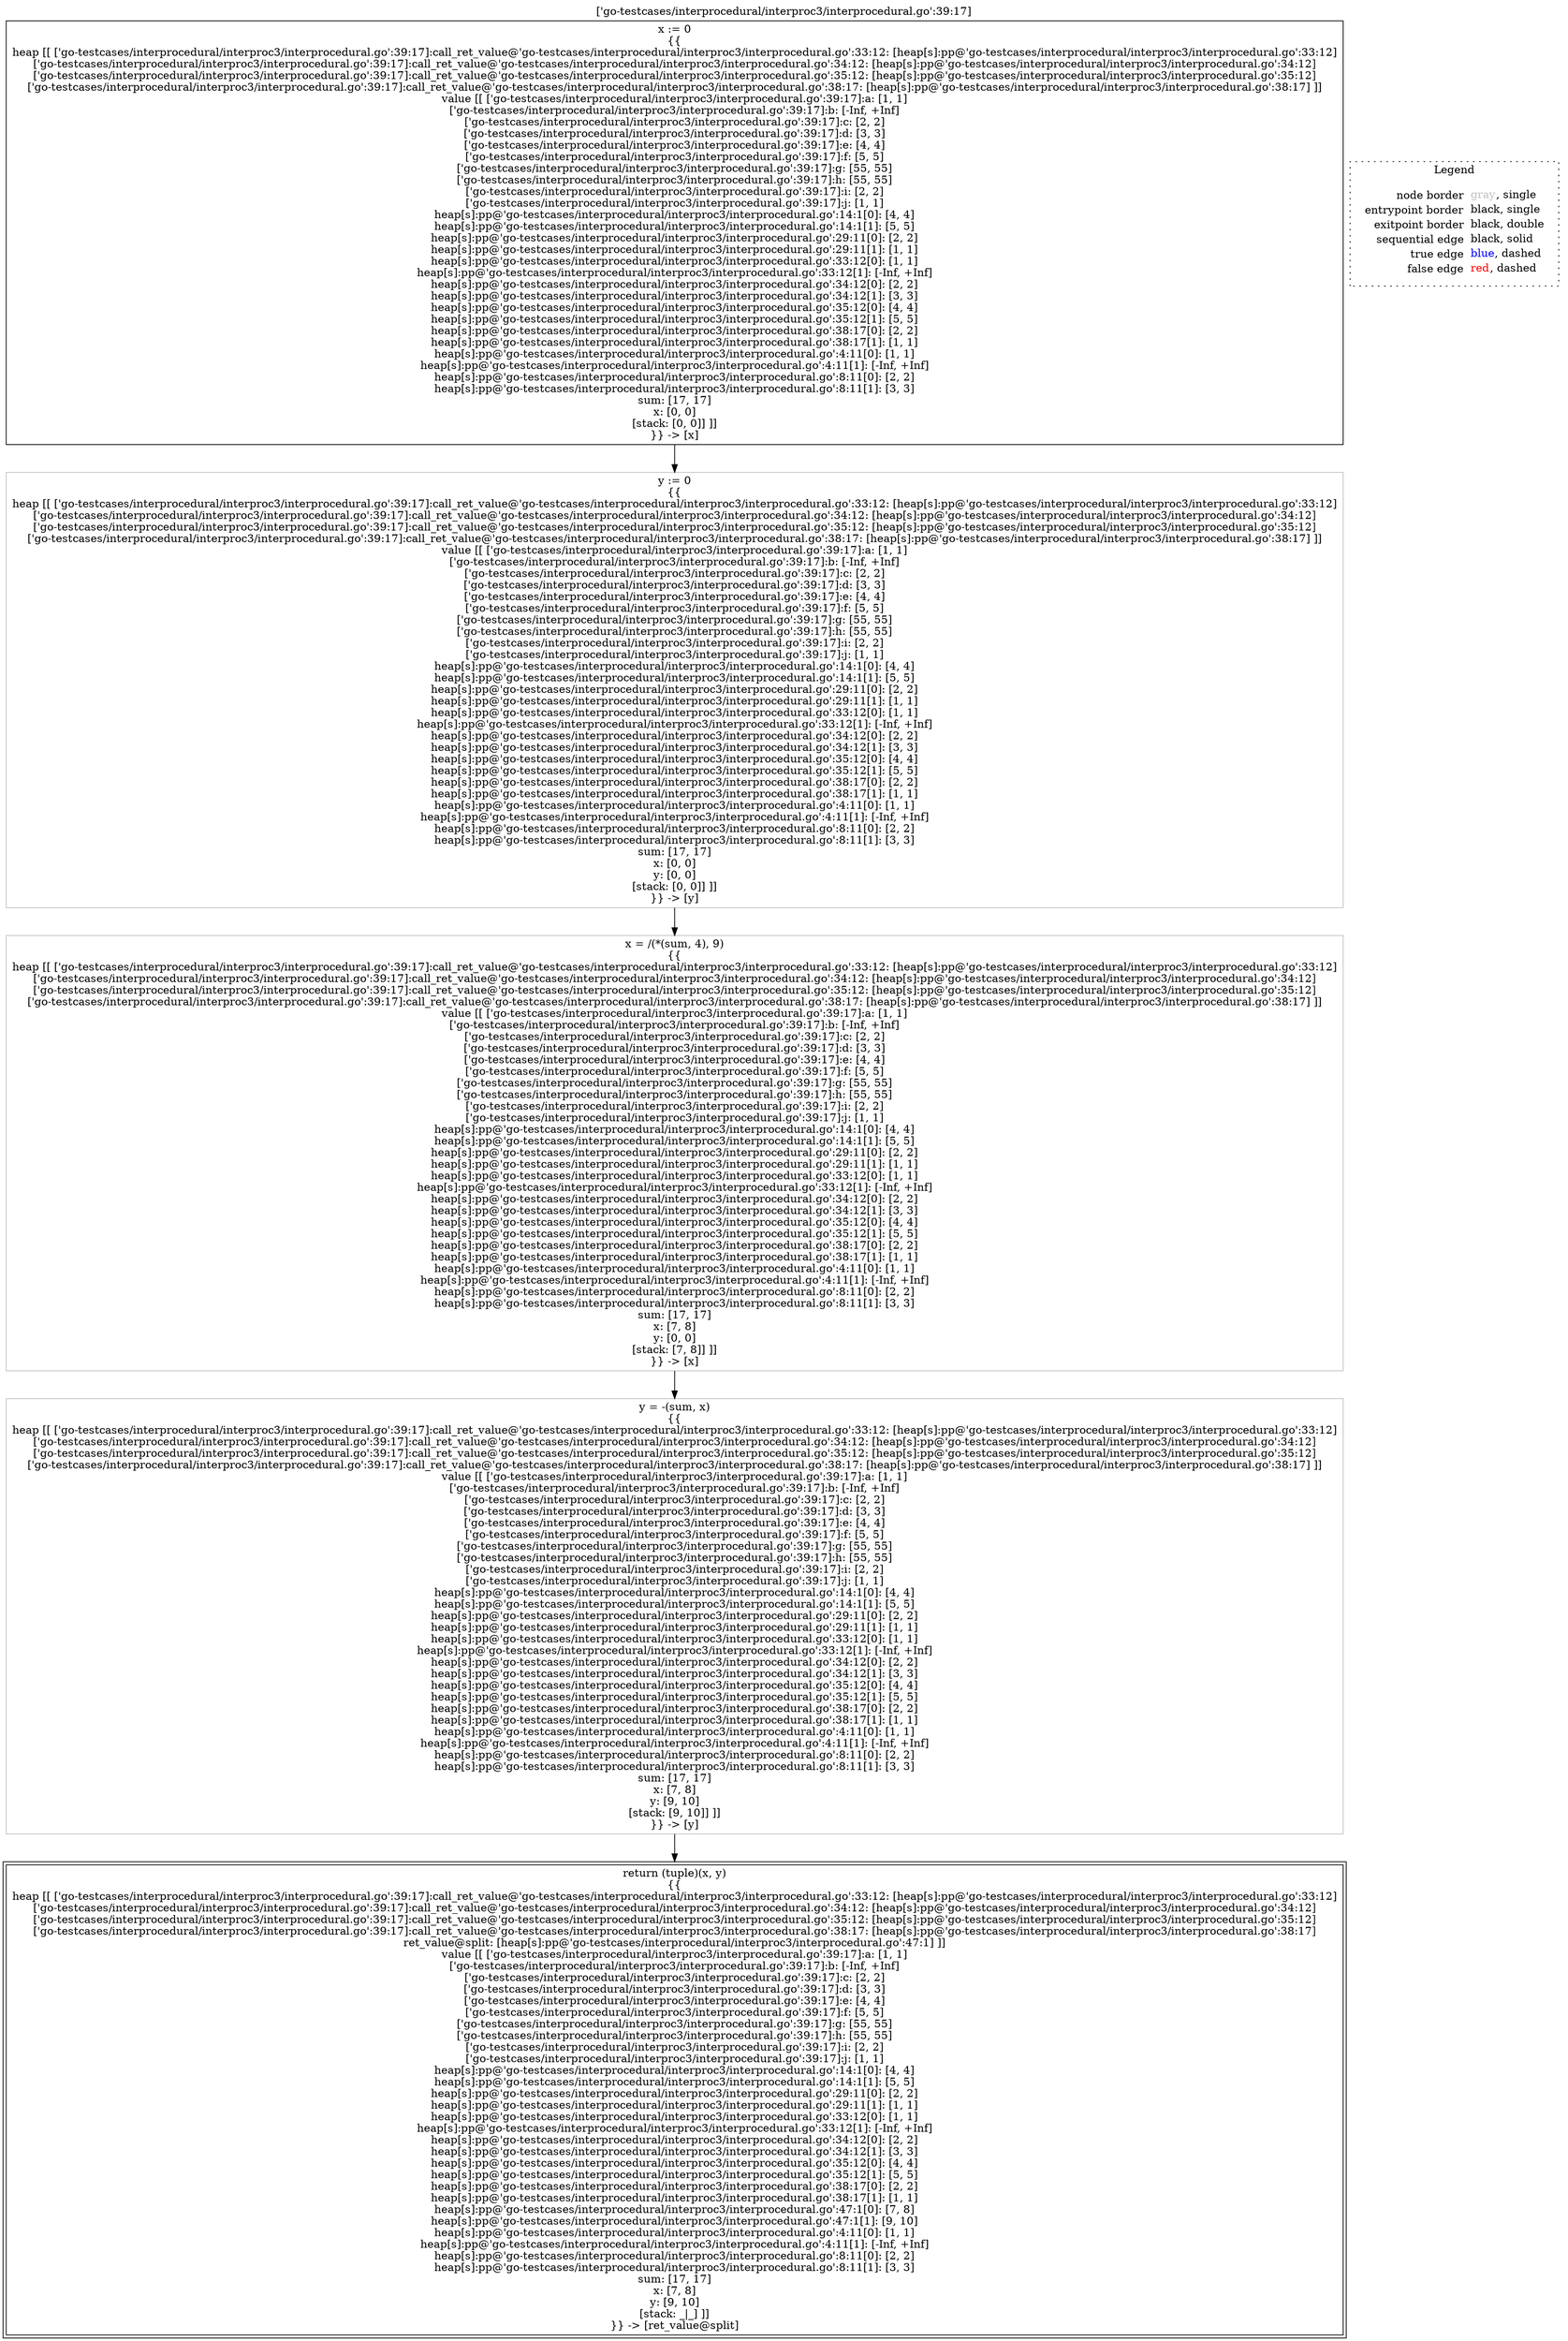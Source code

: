 digraph {
	labelloc="t";
	label="['go-testcases/interprocedural/interproc3/interprocedural.go':39:17]";
	"node0" [shape="rect",color="black",label=<x := 0<BR/>{{<BR/>heap [[ ['go-testcases/interprocedural/interproc3/interprocedural.go':39:17]:call_ret_value@'go-testcases/interprocedural/interproc3/interprocedural.go':33:12: [heap[s]:pp@'go-testcases/interprocedural/interproc3/interprocedural.go':33:12]<BR/>['go-testcases/interprocedural/interproc3/interprocedural.go':39:17]:call_ret_value@'go-testcases/interprocedural/interproc3/interprocedural.go':34:12: [heap[s]:pp@'go-testcases/interprocedural/interproc3/interprocedural.go':34:12]<BR/>['go-testcases/interprocedural/interproc3/interprocedural.go':39:17]:call_ret_value@'go-testcases/interprocedural/interproc3/interprocedural.go':35:12: [heap[s]:pp@'go-testcases/interprocedural/interproc3/interprocedural.go':35:12]<BR/>['go-testcases/interprocedural/interproc3/interprocedural.go':39:17]:call_ret_value@'go-testcases/interprocedural/interproc3/interprocedural.go':38:17: [heap[s]:pp@'go-testcases/interprocedural/interproc3/interprocedural.go':38:17] ]]<BR/>value [[ ['go-testcases/interprocedural/interproc3/interprocedural.go':39:17]:a: [1, 1]<BR/>['go-testcases/interprocedural/interproc3/interprocedural.go':39:17]:b: [-Inf, +Inf]<BR/>['go-testcases/interprocedural/interproc3/interprocedural.go':39:17]:c: [2, 2]<BR/>['go-testcases/interprocedural/interproc3/interprocedural.go':39:17]:d: [3, 3]<BR/>['go-testcases/interprocedural/interproc3/interprocedural.go':39:17]:e: [4, 4]<BR/>['go-testcases/interprocedural/interproc3/interprocedural.go':39:17]:f: [5, 5]<BR/>['go-testcases/interprocedural/interproc3/interprocedural.go':39:17]:g: [55, 55]<BR/>['go-testcases/interprocedural/interproc3/interprocedural.go':39:17]:h: [55, 55]<BR/>['go-testcases/interprocedural/interproc3/interprocedural.go':39:17]:i: [2, 2]<BR/>['go-testcases/interprocedural/interproc3/interprocedural.go':39:17]:j: [1, 1]<BR/>heap[s]:pp@'go-testcases/interprocedural/interproc3/interprocedural.go':14:1[0]: [4, 4]<BR/>heap[s]:pp@'go-testcases/interprocedural/interproc3/interprocedural.go':14:1[1]: [5, 5]<BR/>heap[s]:pp@'go-testcases/interprocedural/interproc3/interprocedural.go':29:11[0]: [2, 2]<BR/>heap[s]:pp@'go-testcases/interprocedural/interproc3/interprocedural.go':29:11[1]: [1, 1]<BR/>heap[s]:pp@'go-testcases/interprocedural/interproc3/interprocedural.go':33:12[0]: [1, 1]<BR/>heap[s]:pp@'go-testcases/interprocedural/interproc3/interprocedural.go':33:12[1]: [-Inf, +Inf]<BR/>heap[s]:pp@'go-testcases/interprocedural/interproc3/interprocedural.go':34:12[0]: [2, 2]<BR/>heap[s]:pp@'go-testcases/interprocedural/interproc3/interprocedural.go':34:12[1]: [3, 3]<BR/>heap[s]:pp@'go-testcases/interprocedural/interproc3/interprocedural.go':35:12[0]: [4, 4]<BR/>heap[s]:pp@'go-testcases/interprocedural/interproc3/interprocedural.go':35:12[1]: [5, 5]<BR/>heap[s]:pp@'go-testcases/interprocedural/interproc3/interprocedural.go':38:17[0]: [2, 2]<BR/>heap[s]:pp@'go-testcases/interprocedural/interproc3/interprocedural.go':38:17[1]: [1, 1]<BR/>heap[s]:pp@'go-testcases/interprocedural/interproc3/interprocedural.go':4:11[0]: [1, 1]<BR/>heap[s]:pp@'go-testcases/interprocedural/interproc3/interprocedural.go':4:11[1]: [-Inf, +Inf]<BR/>heap[s]:pp@'go-testcases/interprocedural/interproc3/interprocedural.go':8:11[0]: [2, 2]<BR/>heap[s]:pp@'go-testcases/interprocedural/interproc3/interprocedural.go':8:11[1]: [3, 3]<BR/>sum: [17, 17]<BR/>x: [0, 0]<BR/>[stack: [0, 0]] ]]<BR/>}} -&gt; [x]>];
	"node1" [shape="rect",color="gray",label=<x = /(*(sum, 4), 9)<BR/>{{<BR/>heap [[ ['go-testcases/interprocedural/interproc3/interprocedural.go':39:17]:call_ret_value@'go-testcases/interprocedural/interproc3/interprocedural.go':33:12: [heap[s]:pp@'go-testcases/interprocedural/interproc3/interprocedural.go':33:12]<BR/>['go-testcases/interprocedural/interproc3/interprocedural.go':39:17]:call_ret_value@'go-testcases/interprocedural/interproc3/interprocedural.go':34:12: [heap[s]:pp@'go-testcases/interprocedural/interproc3/interprocedural.go':34:12]<BR/>['go-testcases/interprocedural/interproc3/interprocedural.go':39:17]:call_ret_value@'go-testcases/interprocedural/interproc3/interprocedural.go':35:12: [heap[s]:pp@'go-testcases/interprocedural/interproc3/interprocedural.go':35:12]<BR/>['go-testcases/interprocedural/interproc3/interprocedural.go':39:17]:call_ret_value@'go-testcases/interprocedural/interproc3/interprocedural.go':38:17: [heap[s]:pp@'go-testcases/interprocedural/interproc3/interprocedural.go':38:17] ]]<BR/>value [[ ['go-testcases/interprocedural/interproc3/interprocedural.go':39:17]:a: [1, 1]<BR/>['go-testcases/interprocedural/interproc3/interprocedural.go':39:17]:b: [-Inf, +Inf]<BR/>['go-testcases/interprocedural/interproc3/interprocedural.go':39:17]:c: [2, 2]<BR/>['go-testcases/interprocedural/interproc3/interprocedural.go':39:17]:d: [3, 3]<BR/>['go-testcases/interprocedural/interproc3/interprocedural.go':39:17]:e: [4, 4]<BR/>['go-testcases/interprocedural/interproc3/interprocedural.go':39:17]:f: [5, 5]<BR/>['go-testcases/interprocedural/interproc3/interprocedural.go':39:17]:g: [55, 55]<BR/>['go-testcases/interprocedural/interproc3/interprocedural.go':39:17]:h: [55, 55]<BR/>['go-testcases/interprocedural/interproc3/interprocedural.go':39:17]:i: [2, 2]<BR/>['go-testcases/interprocedural/interproc3/interprocedural.go':39:17]:j: [1, 1]<BR/>heap[s]:pp@'go-testcases/interprocedural/interproc3/interprocedural.go':14:1[0]: [4, 4]<BR/>heap[s]:pp@'go-testcases/interprocedural/interproc3/interprocedural.go':14:1[1]: [5, 5]<BR/>heap[s]:pp@'go-testcases/interprocedural/interproc3/interprocedural.go':29:11[0]: [2, 2]<BR/>heap[s]:pp@'go-testcases/interprocedural/interproc3/interprocedural.go':29:11[1]: [1, 1]<BR/>heap[s]:pp@'go-testcases/interprocedural/interproc3/interprocedural.go':33:12[0]: [1, 1]<BR/>heap[s]:pp@'go-testcases/interprocedural/interproc3/interprocedural.go':33:12[1]: [-Inf, +Inf]<BR/>heap[s]:pp@'go-testcases/interprocedural/interproc3/interprocedural.go':34:12[0]: [2, 2]<BR/>heap[s]:pp@'go-testcases/interprocedural/interproc3/interprocedural.go':34:12[1]: [3, 3]<BR/>heap[s]:pp@'go-testcases/interprocedural/interproc3/interprocedural.go':35:12[0]: [4, 4]<BR/>heap[s]:pp@'go-testcases/interprocedural/interproc3/interprocedural.go':35:12[1]: [5, 5]<BR/>heap[s]:pp@'go-testcases/interprocedural/interproc3/interprocedural.go':38:17[0]: [2, 2]<BR/>heap[s]:pp@'go-testcases/interprocedural/interproc3/interprocedural.go':38:17[1]: [1, 1]<BR/>heap[s]:pp@'go-testcases/interprocedural/interproc3/interprocedural.go':4:11[0]: [1, 1]<BR/>heap[s]:pp@'go-testcases/interprocedural/interproc3/interprocedural.go':4:11[1]: [-Inf, +Inf]<BR/>heap[s]:pp@'go-testcases/interprocedural/interproc3/interprocedural.go':8:11[0]: [2, 2]<BR/>heap[s]:pp@'go-testcases/interprocedural/interproc3/interprocedural.go':8:11[1]: [3, 3]<BR/>sum: [17, 17]<BR/>x: [7, 8]<BR/>y: [0, 0]<BR/>[stack: [7, 8]] ]]<BR/>}} -&gt; [x]>];
	"node2" [shape="rect",color="gray",label=<y = -(sum, x)<BR/>{{<BR/>heap [[ ['go-testcases/interprocedural/interproc3/interprocedural.go':39:17]:call_ret_value@'go-testcases/interprocedural/interproc3/interprocedural.go':33:12: [heap[s]:pp@'go-testcases/interprocedural/interproc3/interprocedural.go':33:12]<BR/>['go-testcases/interprocedural/interproc3/interprocedural.go':39:17]:call_ret_value@'go-testcases/interprocedural/interproc3/interprocedural.go':34:12: [heap[s]:pp@'go-testcases/interprocedural/interproc3/interprocedural.go':34:12]<BR/>['go-testcases/interprocedural/interproc3/interprocedural.go':39:17]:call_ret_value@'go-testcases/interprocedural/interproc3/interprocedural.go':35:12: [heap[s]:pp@'go-testcases/interprocedural/interproc3/interprocedural.go':35:12]<BR/>['go-testcases/interprocedural/interproc3/interprocedural.go':39:17]:call_ret_value@'go-testcases/interprocedural/interproc3/interprocedural.go':38:17: [heap[s]:pp@'go-testcases/interprocedural/interproc3/interprocedural.go':38:17] ]]<BR/>value [[ ['go-testcases/interprocedural/interproc3/interprocedural.go':39:17]:a: [1, 1]<BR/>['go-testcases/interprocedural/interproc3/interprocedural.go':39:17]:b: [-Inf, +Inf]<BR/>['go-testcases/interprocedural/interproc3/interprocedural.go':39:17]:c: [2, 2]<BR/>['go-testcases/interprocedural/interproc3/interprocedural.go':39:17]:d: [3, 3]<BR/>['go-testcases/interprocedural/interproc3/interprocedural.go':39:17]:e: [4, 4]<BR/>['go-testcases/interprocedural/interproc3/interprocedural.go':39:17]:f: [5, 5]<BR/>['go-testcases/interprocedural/interproc3/interprocedural.go':39:17]:g: [55, 55]<BR/>['go-testcases/interprocedural/interproc3/interprocedural.go':39:17]:h: [55, 55]<BR/>['go-testcases/interprocedural/interproc3/interprocedural.go':39:17]:i: [2, 2]<BR/>['go-testcases/interprocedural/interproc3/interprocedural.go':39:17]:j: [1, 1]<BR/>heap[s]:pp@'go-testcases/interprocedural/interproc3/interprocedural.go':14:1[0]: [4, 4]<BR/>heap[s]:pp@'go-testcases/interprocedural/interproc3/interprocedural.go':14:1[1]: [5, 5]<BR/>heap[s]:pp@'go-testcases/interprocedural/interproc3/interprocedural.go':29:11[0]: [2, 2]<BR/>heap[s]:pp@'go-testcases/interprocedural/interproc3/interprocedural.go':29:11[1]: [1, 1]<BR/>heap[s]:pp@'go-testcases/interprocedural/interproc3/interprocedural.go':33:12[0]: [1, 1]<BR/>heap[s]:pp@'go-testcases/interprocedural/interproc3/interprocedural.go':33:12[1]: [-Inf, +Inf]<BR/>heap[s]:pp@'go-testcases/interprocedural/interproc3/interprocedural.go':34:12[0]: [2, 2]<BR/>heap[s]:pp@'go-testcases/interprocedural/interproc3/interprocedural.go':34:12[1]: [3, 3]<BR/>heap[s]:pp@'go-testcases/interprocedural/interproc3/interprocedural.go':35:12[0]: [4, 4]<BR/>heap[s]:pp@'go-testcases/interprocedural/interproc3/interprocedural.go':35:12[1]: [5, 5]<BR/>heap[s]:pp@'go-testcases/interprocedural/interproc3/interprocedural.go':38:17[0]: [2, 2]<BR/>heap[s]:pp@'go-testcases/interprocedural/interproc3/interprocedural.go':38:17[1]: [1, 1]<BR/>heap[s]:pp@'go-testcases/interprocedural/interproc3/interprocedural.go':4:11[0]: [1, 1]<BR/>heap[s]:pp@'go-testcases/interprocedural/interproc3/interprocedural.go':4:11[1]: [-Inf, +Inf]<BR/>heap[s]:pp@'go-testcases/interprocedural/interproc3/interprocedural.go':8:11[0]: [2, 2]<BR/>heap[s]:pp@'go-testcases/interprocedural/interproc3/interprocedural.go':8:11[1]: [3, 3]<BR/>sum: [17, 17]<BR/>x: [7, 8]<BR/>y: [9, 10]<BR/>[stack: [9, 10]] ]]<BR/>}} -&gt; [y]>];
	"node3" [shape="rect",color="gray",label=<y := 0<BR/>{{<BR/>heap [[ ['go-testcases/interprocedural/interproc3/interprocedural.go':39:17]:call_ret_value@'go-testcases/interprocedural/interproc3/interprocedural.go':33:12: [heap[s]:pp@'go-testcases/interprocedural/interproc3/interprocedural.go':33:12]<BR/>['go-testcases/interprocedural/interproc3/interprocedural.go':39:17]:call_ret_value@'go-testcases/interprocedural/interproc3/interprocedural.go':34:12: [heap[s]:pp@'go-testcases/interprocedural/interproc3/interprocedural.go':34:12]<BR/>['go-testcases/interprocedural/interproc3/interprocedural.go':39:17]:call_ret_value@'go-testcases/interprocedural/interproc3/interprocedural.go':35:12: [heap[s]:pp@'go-testcases/interprocedural/interproc3/interprocedural.go':35:12]<BR/>['go-testcases/interprocedural/interproc3/interprocedural.go':39:17]:call_ret_value@'go-testcases/interprocedural/interproc3/interprocedural.go':38:17: [heap[s]:pp@'go-testcases/interprocedural/interproc3/interprocedural.go':38:17] ]]<BR/>value [[ ['go-testcases/interprocedural/interproc3/interprocedural.go':39:17]:a: [1, 1]<BR/>['go-testcases/interprocedural/interproc3/interprocedural.go':39:17]:b: [-Inf, +Inf]<BR/>['go-testcases/interprocedural/interproc3/interprocedural.go':39:17]:c: [2, 2]<BR/>['go-testcases/interprocedural/interproc3/interprocedural.go':39:17]:d: [3, 3]<BR/>['go-testcases/interprocedural/interproc3/interprocedural.go':39:17]:e: [4, 4]<BR/>['go-testcases/interprocedural/interproc3/interprocedural.go':39:17]:f: [5, 5]<BR/>['go-testcases/interprocedural/interproc3/interprocedural.go':39:17]:g: [55, 55]<BR/>['go-testcases/interprocedural/interproc3/interprocedural.go':39:17]:h: [55, 55]<BR/>['go-testcases/interprocedural/interproc3/interprocedural.go':39:17]:i: [2, 2]<BR/>['go-testcases/interprocedural/interproc3/interprocedural.go':39:17]:j: [1, 1]<BR/>heap[s]:pp@'go-testcases/interprocedural/interproc3/interprocedural.go':14:1[0]: [4, 4]<BR/>heap[s]:pp@'go-testcases/interprocedural/interproc3/interprocedural.go':14:1[1]: [5, 5]<BR/>heap[s]:pp@'go-testcases/interprocedural/interproc3/interprocedural.go':29:11[0]: [2, 2]<BR/>heap[s]:pp@'go-testcases/interprocedural/interproc3/interprocedural.go':29:11[1]: [1, 1]<BR/>heap[s]:pp@'go-testcases/interprocedural/interproc3/interprocedural.go':33:12[0]: [1, 1]<BR/>heap[s]:pp@'go-testcases/interprocedural/interproc3/interprocedural.go':33:12[1]: [-Inf, +Inf]<BR/>heap[s]:pp@'go-testcases/interprocedural/interproc3/interprocedural.go':34:12[0]: [2, 2]<BR/>heap[s]:pp@'go-testcases/interprocedural/interproc3/interprocedural.go':34:12[1]: [3, 3]<BR/>heap[s]:pp@'go-testcases/interprocedural/interproc3/interprocedural.go':35:12[0]: [4, 4]<BR/>heap[s]:pp@'go-testcases/interprocedural/interproc3/interprocedural.go':35:12[1]: [5, 5]<BR/>heap[s]:pp@'go-testcases/interprocedural/interproc3/interprocedural.go':38:17[0]: [2, 2]<BR/>heap[s]:pp@'go-testcases/interprocedural/interproc3/interprocedural.go':38:17[1]: [1, 1]<BR/>heap[s]:pp@'go-testcases/interprocedural/interproc3/interprocedural.go':4:11[0]: [1, 1]<BR/>heap[s]:pp@'go-testcases/interprocedural/interproc3/interprocedural.go':4:11[1]: [-Inf, +Inf]<BR/>heap[s]:pp@'go-testcases/interprocedural/interproc3/interprocedural.go':8:11[0]: [2, 2]<BR/>heap[s]:pp@'go-testcases/interprocedural/interproc3/interprocedural.go':8:11[1]: [3, 3]<BR/>sum: [17, 17]<BR/>x: [0, 0]<BR/>y: [0, 0]<BR/>[stack: [0, 0]] ]]<BR/>}} -&gt; [y]>];
	"node4" [shape="rect",color="black",peripheries="2",label=<return (tuple)(x, y)<BR/>{{<BR/>heap [[ ['go-testcases/interprocedural/interproc3/interprocedural.go':39:17]:call_ret_value@'go-testcases/interprocedural/interproc3/interprocedural.go':33:12: [heap[s]:pp@'go-testcases/interprocedural/interproc3/interprocedural.go':33:12]<BR/>['go-testcases/interprocedural/interproc3/interprocedural.go':39:17]:call_ret_value@'go-testcases/interprocedural/interproc3/interprocedural.go':34:12: [heap[s]:pp@'go-testcases/interprocedural/interproc3/interprocedural.go':34:12]<BR/>['go-testcases/interprocedural/interproc3/interprocedural.go':39:17]:call_ret_value@'go-testcases/interprocedural/interproc3/interprocedural.go':35:12: [heap[s]:pp@'go-testcases/interprocedural/interproc3/interprocedural.go':35:12]<BR/>['go-testcases/interprocedural/interproc3/interprocedural.go':39:17]:call_ret_value@'go-testcases/interprocedural/interproc3/interprocedural.go':38:17: [heap[s]:pp@'go-testcases/interprocedural/interproc3/interprocedural.go':38:17]<BR/>ret_value@split: [heap[s]:pp@'go-testcases/interprocedural/interproc3/interprocedural.go':47:1] ]]<BR/>value [[ ['go-testcases/interprocedural/interproc3/interprocedural.go':39:17]:a: [1, 1]<BR/>['go-testcases/interprocedural/interproc3/interprocedural.go':39:17]:b: [-Inf, +Inf]<BR/>['go-testcases/interprocedural/interproc3/interprocedural.go':39:17]:c: [2, 2]<BR/>['go-testcases/interprocedural/interproc3/interprocedural.go':39:17]:d: [3, 3]<BR/>['go-testcases/interprocedural/interproc3/interprocedural.go':39:17]:e: [4, 4]<BR/>['go-testcases/interprocedural/interproc3/interprocedural.go':39:17]:f: [5, 5]<BR/>['go-testcases/interprocedural/interproc3/interprocedural.go':39:17]:g: [55, 55]<BR/>['go-testcases/interprocedural/interproc3/interprocedural.go':39:17]:h: [55, 55]<BR/>['go-testcases/interprocedural/interproc3/interprocedural.go':39:17]:i: [2, 2]<BR/>['go-testcases/interprocedural/interproc3/interprocedural.go':39:17]:j: [1, 1]<BR/>heap[s]:pp@'go-testcases/interprocedural/interproc3/interprocedural.go':14:1[0]: [4, 4]<BR/>heap[s]:pp@'go-testcases/interprocedural/interproc3/interprocedural.go':14:1[1]: [5, 5]<BR/>heap[s]:pp@'go-testcases/interprocedural/interproc3/interprocedural.go':29:11[0]: [2, 2]<BR/>heap[s]:pp@'go-testcases/interprocedural/interproc3/interprocedural.go':29:11[1]: [1, 1]<BR/>heap[s]:pp@'go-testcases/interprocedural/interproc3/interprocedural.go':33:12[0]: [1, 1]<BR/>heap[s]:pp@'go-testcases/interprocedural/interproc3/interprocedural.go':33:12[1]: [-Inf, +Inf]<BR/>heap[s]:pp@'go-testcases/interprocedural/interproc3/interprocedural.go':34:12[0]: [2, 2]<BR/>heap[s]:pp@'go-testcases/interprocedural/interproc3/interprocedural.go':34:12[1]: [3, 3]<BR/>heap[s]:pp@'go-testcases/interprocedural/interproc3/interprocedural.go':35:12[0]: [4, 4]<BR/>heap[s]:pp@'go-testcases/interprocedural/interproc3/interprocedural.go':35:12[1]: [5, 5]<BR/>heap[s]:pp@'go-testcases/interprocedural/interproc3/interprocedural.go':38:17[0]: [2, 2]<BR/>heap[s]:pp@'go-testcases/interprocedural/interproc3/interprocedural.go':38:17[1]: [1, 1]<BR/>heap[s]:pp@'go-testcases/interprocedural/interproc3/interprocedural.go':47:1[0]: [7, 8]<BR/>heap[s]:pp@'go-testcases/interprocedural/interproc3/interprocedural.go':47:1[1]: [9, 10]<BR/>heap[s]:pp@'go-testcases/interprocedural/interproc3/interprocedural.go':4:11[0]: [1, 1]<BR/>heap[s]:pp@'go-testcases/interprocedural/interproc3/interprocedural.go':4:11[1]: [-Inf, +Inf]<BR/>heap[s]:pp@'go-testcases/interprocedural/interproc3/interprocedural.go':8:11[0]: [2, 2]<BR/>heap[s]:pp@'go-testcases/interprocedural/interproc3/interprocedural.go':8:11[1]: [3, 3]<BR/>sum: [17, 17]<BR/>x: [7, 8]<BR/>y: [9, 10]<BR/>[stack: _|_] ]]<BR/>}} -&gt; [ret_value@split]>];
	"node1" -> "node2" [color="black"];
	"node2" -> "node4" [color="black"];
	"node0" -> "node3" [color="black"];
	"node3" -> "node1" [color="black"];
subgraph cluster_legend {
	label="Legend";
	style=dotted;
	node [shape=plaintext];
	"legend" [label=<<table border="0" cellpadding="2" cellspacing="0" cellborder="0"><tr><td align="right">node border&nbsp;</td><td align="left"><font color="gray">gray</font>, single</td></tr><tr><td align="right">entrypoint border&nbsp;</td><td align="left"><font color="black">black</font>, single</td></tr><tr><td align="right">exitpoint border&nbsp;</td><td align="left"><font color="black">black</font>, double</td></tr><tr><td align="right">sequential edge&nbsp;</td><td align="left"><font color="black">black</font>, solid</td></tr><tr><td align="right">true edge&nbsp;</td><td align="left"><font color="blue">blue</font>, dashed</td></tr><tr><td align="right">false edge&nbsp;</td><td align="left"><font color="red">red</font>, dashed</td></tr></table>>];
}

}
